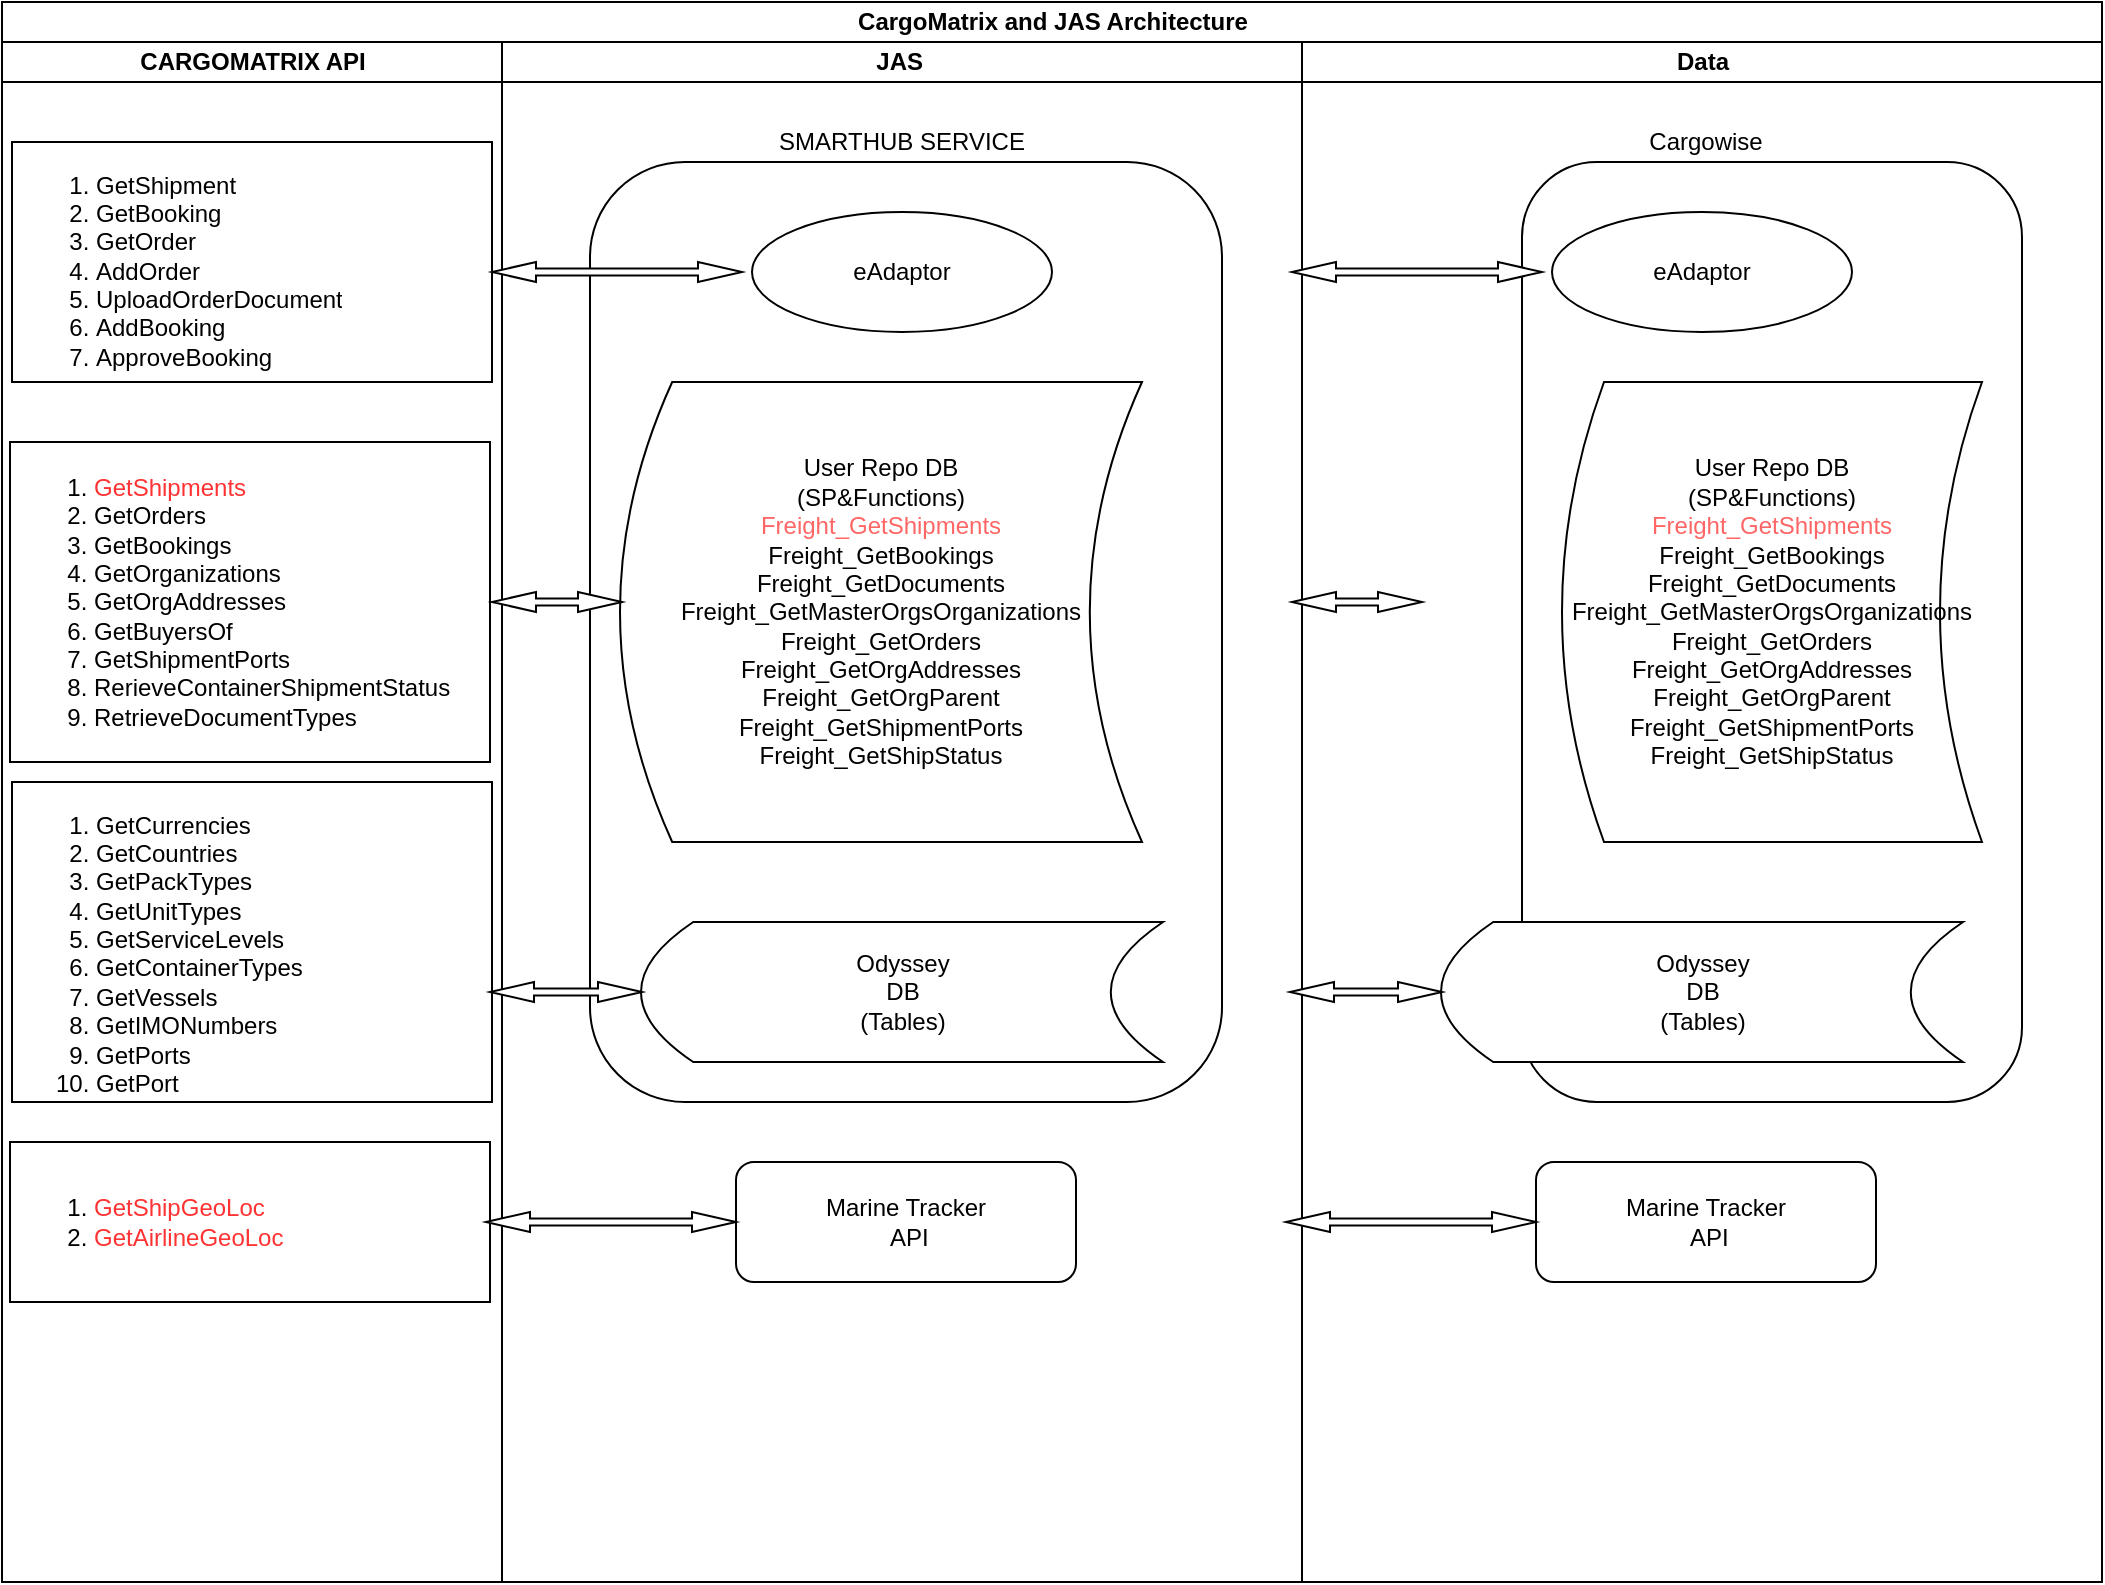 <mxfile version="21.3.0" type="github">
  <diagram id="-AoS3aZuVU1gZGTSnwES" name="Page-1">
    <mxGraphModel dx="1050" dy="581" grid="1" gridSize="10" guides="1" tooltips="1" connect="1" arrows="1" fold="1" page="1" pageScale="1" pageWidth="850" pageHeight="1100" math="0" shadow="0">
      <root>
        <mxCell id="0" />
        <mxCell id="1" parent="0" />
        <mxCell id="NsvNeeM-Z885Ar_qXPRW-5" value="CargoMatrix and JAS Architecture" style="swimlane;html=1;childLayout=stackLayout;resizeParent=1;resizeParentMax=0;startSize=20;" parent="1" vertex="1">
          <mxGeometry x="120" y="50" width="1050" height="790" as="geometry">
            <mxRectangle x="20" y="410" width="60" height="20" as="alternateBounds" />
          </mxGeometry>
        </mxCell>
        <mxCell id="NsvNeeM-Z885Ar_qXPRW-7" value="CARGOMATRIX API" style="swimlane;html=1;startSize=20;" parent="NsvNeeM-Z885Ar_qXPRW-5" vertex="1">
          <mxGeometry y="20" width="250" height="770" as="geometry" />
        </mxCell>
        <mxCell id="NsvNeeM-Z885Ar_qXPRW-17" value="&lt;ol&gt;&lt;li&gt;GetShipment&lt;/li&gt;&lt;li&gt;GetBooking&lt;/li&gt;&lt;li&gt;GetOrder&lt;/li&gt;&lt;li&gt;AddOrder&lt;/li&gt;&lt;li&gt;UploadOrderDocument&lt;/li&gt;&lt;li&gt;AddBooking&lt;/li&gt;&lt;li&gt;&lt;span&gt;ApproveBooking&lt;/span&gt;&lt;br&gt;&lt;/li&gt;&lt;/ol&gt;" style="text;strokeColor=#000000;fillColor=none;html=1;whiteSpace=wrap;verticalAlign=middle;overflow=hidden;" parent="NsvNeeM-Z885Ar_qXPRW-7" vertex="1">
          <mxGeometry x="5" y="50" width="240" height="120" as="geometry" />
        </mxCell>
        <mxCell id="NsvNeeM-Z885Ar_qXPRW-18" value="&lt;ol&gt;&lt;li&gt;&lt;font color=&quot;#ff3333&quot;&gt;GetShipments&lt;/font&gt;&lt;/li&gt;&lt;li&gt;GetOrders&lt;/li&gt;&lt;li&gt;GetBookings&lt;/li&gt;&lt;li&gt;GetOrganizations&lt;/li&gt;&lt;li&gt;GetOrgAddresses&lt;/li&gt;&lt;li&gt;GetBuyersOf&lt;/li&gt;&lt;li&gt;&lt;span&gt;GetShipmentPorts&lt;/span&gt;&lt;br&gt;&lt;/li&gt;&lt;li&gt;RerieveContainerShipmentStatus&lt;/li&gt;&lt;li&gt;RetrieveDocumentTypes&lt;/li&gt;&lt;/ol&gt;" style="text;strokeColor=#000000;fillColor=none;html=1;whiteSpace=wrap;verticalAlign=middle;overflow=hidden;" parent="NsvNeeM-Z885Ar_qXPRW-7" vertex="1">
          <mxGeometry x="4" y="200" width="240" height="160" as="geometry" />
        </mxCell>
        <mxCell id="NsvNeeM-Z885Ar_qXPRW-19" value="&lt;ol&gt;&lt;li&gt;&lt;font color=&quot;#ff3333&quot;&gt;GetShipGeoLoc&lt;/font&gt;&lt;/li&gt;&lt;li&gt;&lt;font color=&quot;#ff3333&quot;&gt;GetAirlineGeoLoc&lt;/font&gt;&lt;/li&gt;&lt;/ol&gt;" style="text;strokeColor=#000000;fillColor=none;html=1;whiteSpace=wrap;verticalAlign=middle;overflow=hidden;" parent="NsvNeeM-Z885Ar_qXPRW-7" vertex="1">
          <mxGeometry x="4" y="550" width="240" height="80" as="geometry" />
        </mxCell>
        <mxCell id="yNjCL7asKgWxfmT6TZ3R-2" value="&lt;ol&gt;&lt;li&gt;GetCurrencies&lt;/li&gt;&lt;li&gt;GetCountries&lt;/li&gt;&lt;li&gt;GetPackTypes&lt;/li&gt;&lt;li&gt;GetUnitTypes&lt;/li&gt;&lt;li&gt;GetServiceLevels&lt;/li&gt;&lt;li&gt;GetContainerTypes&lt;/li&gt;&lt;li&gt;GetVessels&lt;/li&gt;&lt;li&gt;GetIMONumbers&lt;/li&gt;&lt;li&gt;GetPorts&lt;/li&gt;&lt;li&gt;GetPort&lt;/li&gt;&lt;/ol&gt;" style="text;strokeColor=#000000;fillColor=none;html=1;whiteSpace=wrap;verticalAlign=middle;overflow=hidden;" parent="NsvNeeM-Z885Ar_qXPRW-7" vertex="1">
          <mxGeometry x="5" y="370" width="240" height="160" as="geometry" />
        </mxCell>
        <mxCell id="NsvNeeM-Z885Ar_qXPRW-8" value="JAS&amp;nbsp;" style="swimlane;html=1;startSize=20;" parent="NsvNeeM-Z885Ar_qXPRW-5" vertex="1">
          <mxGeometry x="250" y="20" width="400" height="770" as="geometry" />
        </mxCell>
        <mxCell id="NsvNeeM-Z885Ar_qXPRW-22" value="" style="rounded=1;whiteSpace=wrap;html=1;" parent="NsvNeeM-Z885Ar_qXPRW-8" vertex="1">
          <mxGeometry x="44" y="60" width="316" height="470" as="geometry" />
        </mxCell>
        <mxCell id="NsvNeeM-Z885Ar_qXPRW-9" value="Odyssey &lt;br&gt;DB&lt;br&gt;(Tables)" style="shape=dataStorage;whiteSpace=wrap;html=1;" parent="NsvNeeM-Z885Ar_qXPRW-8" vertex="1">
          <mxGeometry x="69.5" y="440" width="261" height="70" as="geometry" />
        </mxCell>
        <mxCell id="NsvNeeM-Z885Ar_qXPRW-15" value="User Repo&amp;nbsp;DB&lt;br&gt;(SP&amp;amp;Functions)&lt;br&gt;&lt;font color=&quot;#ff6666&quot;&gt;Freight_GetShipments&lt;br&gt;&lt;/font&gt;Freight_GetBookings&lt;br&gt;Freight_GetDocuments&lt;br&gt;Freight_GetMasterOrgsOrganizations&lt;br&gt;Freight_GetOrders&lt;br&gt;Freight_GetOrgAddresses&lt;br&gt;Freight_GetOrgParent&lt;br&gt;Freight_GetShipmentPorts&lt;br&gt;Freight_GetShipStatus" style="shape=dataStorage;whiteSpace=wrap;html=1;" parent="NsvNeeM-Z885Ar_qXPRW-8" vertex="1">
          <mxGeometry x="59" y="170" width="261" height="230" as="geometry" />
        </mxCell>
        <mxCell id="NsvNeeM-Z885Ar_qXPRW-16" value="eAdaptor" style="ellipse;whiteSpace=wrap;html=1;" parent="NsvNeeM-Z885Ar_qXPRW-8" vertex="1">
          <mxGeometry x="125" y="85" width="150" height="60" as="geometry" />
        </mxCell>
        <mxCell id="NsvNeeM-Z885Ar_qXPRW-23" value="SMARTHUB SERVICE" style="text;html=1;strokeColor=none;fillColor=none;align=center;verticalAlign=middle;whiteSpace=wrap;rounded=0;" parent="NsvNeeM-Z885Ar_qXPRW-8" vertex="1">
          <mxGeometry x="125" y="40" width="150" height="20" as="geometry" />
        </mxCell>
        <mxCell id="yNjCL7asKgWxfmT6TZ3R-3" value="Marine Tracker&lt;br&gt;&amp;nbsp;API" style="rounded=1;whiteSpace=wrap;html=1;strokeColor=#000000;" parent="NsvNeeM-Z885Ar_qXPRW-8" vertex="1">
          <mxGeometry x="117" y="560" width="170" height="60" as="geometry" />
        </mxCell>
        <mxCell id="yNjCL7asKgWxfmT6TZ3R-5" value="" style="html=1;shadow=0;dashed=0;align=center;verticalAlign=middle;shape=mxgraph.arrows2.twoWayArrow;dy=0.65;dx=22;strokeColor=#000000;" parent="NsvNeeM-Z885Ar_qXPRW-8" vertex="1">
          <mxGeometry x="-5" y="110" width="125" height="10" as="geometry" />
        </mxCell>
        <mxCell id="yNjCL7asKgWxfmT6TZ3R-6" value="" style="html=1;shadow=0;dashed=0;align=center;verticalAlign=middle;shape=mxgraph.arrows2.twoWayArrow;dy=0.65;dx=22;strokeColor=#000000;" parent="NsvNeeM-Z885Ar_qXPRW-8" vertex="1">
          <mxGeometry x="-5" y="275" width="65" height="10" as="geometry" />
        </mxCell>
        <mxCell id="yNjCL7asKgWxfmT6TZ3R-7" value="" style="html=1;shadow=0;dashed=0;align=center;verticalAlign=middle;shape=mxgraph.arrows2.twoWayArrow;dy=0.65;dx=22;strokeColor=#000000;" parent="NsvNeeM-Z885Ar_qXPRW-8" vertex="1">
          <mxGeometry x="-6" y="470" width="76" height="10" as="geometry" />
        </mxCell>
        <mxCell id="yNjCL7asKgWxfmT6TZ3R-8" value="" style="html=1;shadow=0;dashed=0;align=center;verticalAlign=middle;shape=mxgraph.arrows2.twoWayArrow;dy=0.65;dx=22;strokeColor=#000000;" parent="NsvNeeM-Z885Ar_qXPRW-8" vertex="1">
          <mxGeometry x="-8" y="585" width="125" height="10" as="geometry" />
        </mxCell>
        <mxCell id="62I2_9veU08zqm9qWtxy-2" value="Data" style="swimlane;html=1;startSize=20;" vertex="1" parent="NsvNeeM-Z885Ar_qXPRW-5">
          <mxGeometry x="650" y="20" width="400" height="770" as="geometry" />
        </mxCell>
        <mxCell id="62I2_9veU08zqm9qWtxy-3" value="" style="rounded=1;whiteSpace=wrap;html=1;" vertex="1" parent="62I2_9veU08zqm9qWtxy-2">
          <mxGeometry x="110" y="60" width="250" height="470" as="geometry" />
        </mxCell>
        <mxCell id="62I2_9veU08zqm9qWtxy-4" value="Odyssey &lt;br&gt;DB&lt;br&gt;(Tables)" style="shape=dataStorage;whiteSpace=wrap;html=1;" vertex="1" parent="62I2_9veU08zqm9qWtxy-2">
          <mxGeometry x="69.5" y="440" width="261" height="70" as="geometry" />
        </mxCell>
        <mxCell id="62I2_9veU08zqm9qWtxy-5" value="User Repo&amp;nbsp;DB&lt;br&gt;(SP&amp;amp;Functions)&lt;br&gt;&lt;font color=&quot;#ff6666&quot;&gt;Freight_GetShipments&lt;br&gt;&lt;/font&gt;Freight_GetBookings&lt;br&gt;Freight_GetDocuments&lt;br&gt;Freight_GetMasterOrgsOrganizations&lt;br&gt;Freight_GetOrders&lt;br&gt;Freight_GetOrgAddresses&lt;br&gt;Freight_GetOrgParent&lt;br&gt;Freight_GetShipmentPorts&lt;br&gt;Freight_GetShipStatus" style="shape=dataStorage;whiteSpace=wrap;html=1;" vertex="1" parent="62I2_9veU08zqm9qWtxy-2">
          <mxGeometry x="130" y="170" width="210" height="230" as="geometry" />
        </mxCell>
        <mxCell id="62I2_9veU08zqm9qWtxy-6" value="eAdaptor" style="ellipse;whiteSpace=wrap;html=1;" vertex="1" parent="62I2_9veU08zqm9qWtxy-2">
          <mxGeometry x="125" y="85" width="150" height="60" as="geometry" />
        </mxCell>
        <mxCell id="62I2_9veU08zqm9qWtxy-7" value="Cargowise" style="text;html=1;strokeColor=none;fillColor=none;align=center;verticalAlign=middle;whiteSpace=wrap;rounded=0;" vertex="1" parent="62I2_9veU08zqm9qWtxy-2">
          <mxGeometry x="182" y="40" width="40" height="20" as="geometry" />
        </mxCell>
        <mxCell id="62I2_9veU08zqm9qWtxy-8" value="Marine Tracker&lt;br&gt;&amp;nbsp;API" style="rounded=1;whiteSpace=wrap;html=1;strokeColor=#000000;" vertex="1" parent="62I2_9veU08zqm9qWtxy-2">
          <mxGeometry x="117" y="560" width="170" height="60" as="geometry" />
        </mxCell>
        <mxCell id="62I2_9veU08zqm9qWtxy-9" value="" style="html=1;shadow=0;dashed=0;align=center;verticalAlign=middle;shape=mxgraph.arrows2.twoWayArrow;dy=0.65;dx=22;strokeColor=#000000;" vertex="1" parent="62I2_9veU08zqm9qWtxy-2">
          <mxGeometry x="-5" y="110" width="125" height="10" as="geometry" />
        </mxCell>
        <mxCell id="62I2_9veU08zqm9qWtxy-10" value="" style="html=1;shadow=0;dashed=0;align=center;verticalAlign=middle;shape=mxgraph.arrows2.twoWayArrow;dy=0.65;dx=22;strokeColor=#000000;" vertex="1" parent="62I2_9veU08zqm9qWtxy-2">
          <mxGeometry x="-5" y="275" width="65" height="10" as="geometry" />
        </mxCell>
        <mxCell id="62I2_9veU08zqm9qWtxy-11" value="" style="html=1;shadow=0;dashed=0;align=center;verticalAlign=middle;shape=mxgraph.arrows2.twoWayArrow;dy=0.65;dx=22;strokeColor=#000000;" vertex="1" parent="62I2_9veU08zqm9qWtxy-2">
          <mxGeometry x="-6" y="470" width="76" height="10" as="geometry" />
        </mxCell>
        <mxCell id="62I2_9veU08zqm9qWtxy-12" value="" style="html=1;shadow=0;dashed=0;align=center;verticalAlign=middle;shape=mxgraph.arrows2.twoWayArrow;dy=0.65;dx=22;strokeColor=#000000;" vertex="1" parent="62I2_9veU08zqm9qWtxy-2">
          <mxGeometry x="-8" y="585" width="125" height="10" as="geometry" />
        </mxCell>
      </root>
    </mxGraphModel>
  </diagram>
</mxfile>
